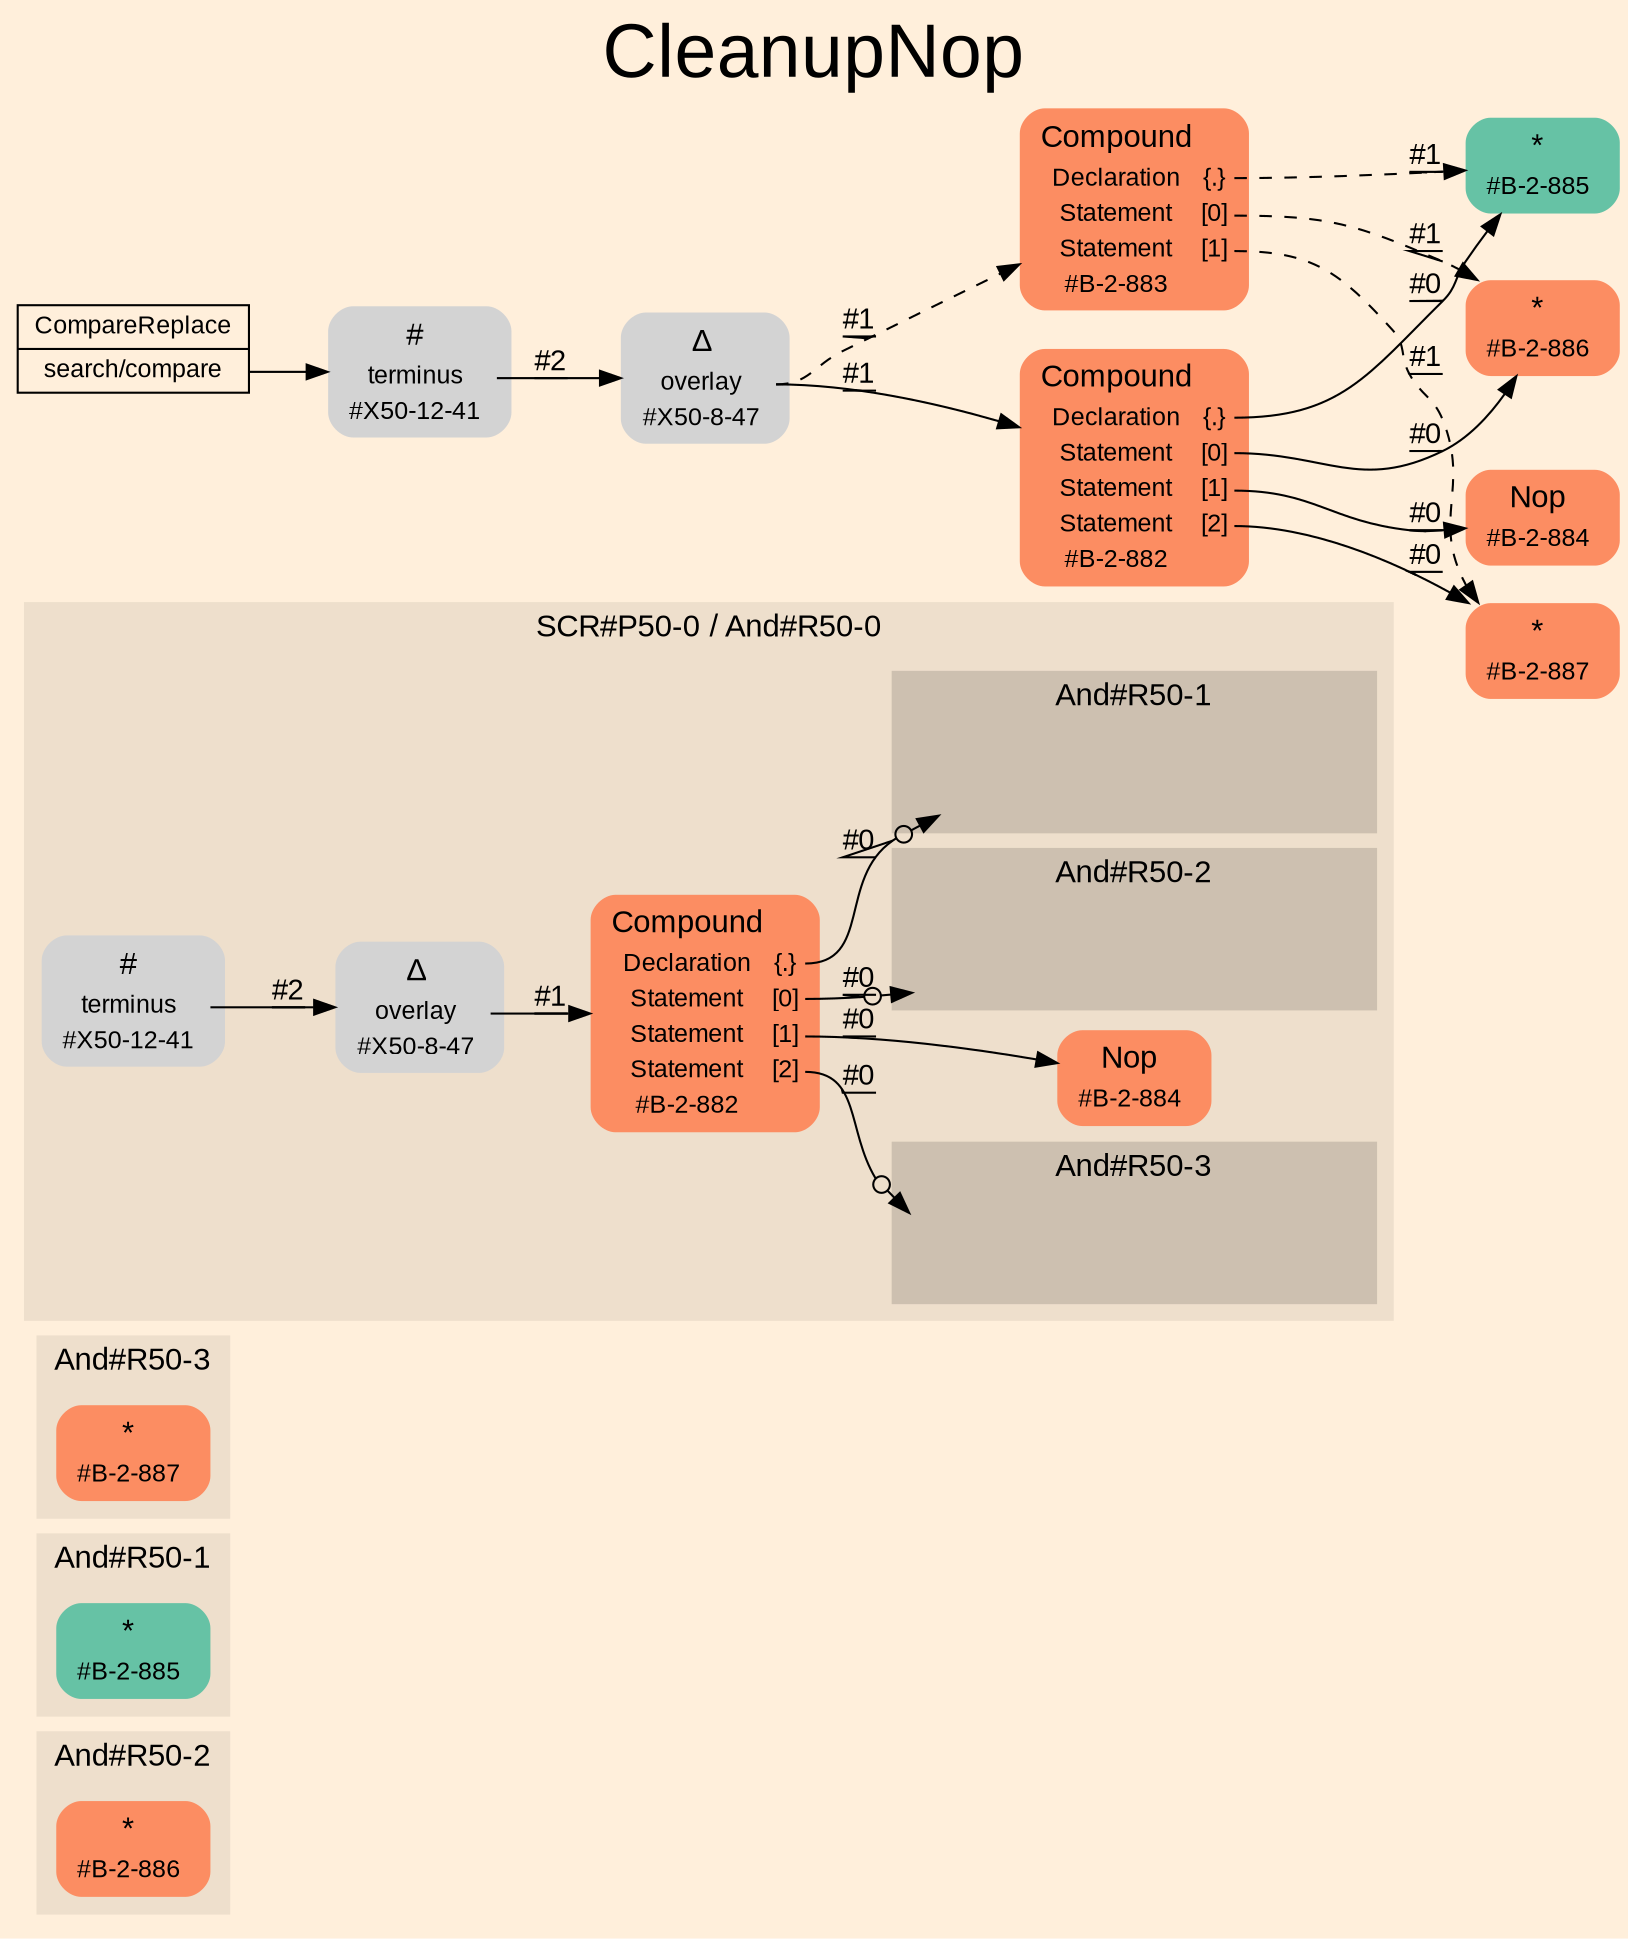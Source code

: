 digraph "CleanupNop" {
label = "CleanupNop"
labelloc = t
fontsize = "36"
graph [
    rankdir = "LR"
    ranksep = 0.3
    bgcolor = antiquewhite1
    color = black
    fontcolor = black
    fontname = "Arial"
];
node [
    fontname = "Arial"
];
edge [
    fontname = "Arial"
];

// -------------------- figure And#R50-2 --------------------
// -------- region And#R50-2 ----------
subgraph "clusterAnd#R50-2" {
    label = "And#R50-2"
    style = "filled"
    color = antiquewhite2
    fontsize = "15"
    "And#R50-2/#B-2-886" [
        // -------- block And#R50-2/#B-2-886 ----------
        shape = "plaintext"
        fillcolor = "/set28/2"
        label = <<TABLE BORDER="0" CELLBORDER="0" CELLSPACING="0">
         <TR><TD><FONT POINT-SIZE="15.0">*</FONT></TD><TD></TD></TR>
         <TR><TD>#B-2-886</TD><TD PORT="port0"></TD></TR>
        </TABLE>>
        style = "rounded,filled"
        fontsize = "12"
    ];
    
}


// -------------------- figure And#R50-1 --------------------
// -------- region And#R50-1 ----------
subgraph "clusterAnd#R50-1" {
    label = "And#R50-1"
    style = "filled"
    color = antiquewhite2
    fontsize = "15"
    "And#R50-1/#B-2-885" [
        // -------- block And#R50-1/#B-2-885 ----------
        shape = "plaintext"
        fillcolor = "/set28/1"
        label = <<TABLE BORDER="0" CELLBORDER="0" CELLSPACING="0">
         <TR><TD><FONT POINT-SIZE="15.0">*</FONT></TD><TD></TD></TR>
         <TR><TD>#B-2-885</TD><TD PORT="port0"></TD></TR>
        </TABLE>>
        style = "rounded,filled"
        fontsize = "12"
    ];
    
}


// -------------------- figure And#R50-3 --------------------
// -------- region And#R50-3 ----------
subgraph "clusterAnd#R50-3" {
    label = "And#R50-3"
    style = "filled"
    color = antiquewhite2
    fontsize = "15"
    "And#R50-3/#B-2-887" [
        // -------- block And#R50-3/#B-2-887 ----------
        shape = "plaintext"
        fillcolor = "/set28/2"
        label = <<TABLE BORDER="0" CELLBORDER="0" CELLSPACING="0">
         <TR><TD><FONT POINT-SIZE="15.0">*</FONT></TD><TD></TD></TR>
         <TR><TD>#B-2-887</TD><TD PORT="port0"></TD></TR>
        </TABLE>>
        style = "rounded,filled"
        fontsize = "12"
    ];
    
}


// -------------------- figure And#R50-0 --------------------
// -------- region And#R50-0 ----------
subgraph "clusterAnd#R50-0" {
    label = "SCR#P50-0 / And#R50-0"
    style = "filled"
    color = antiquewhite2
    fontsize = "15"
    "And#R50-0/#X50-12-41" [
        // -------- block And#R50-0/#X50-12-41 ----------
        shape = "plaintext"
        label = <<TABLE BORDER="0" CELLBORDER="0" CELLSPACING="0">
         <TR><TD><FONT POINT-SIZE="15.0">#</FONT></TD><TD></TD></TR>
         <TR><TD>terminus</TD><TD PORT="port0"></TD></TR>
         <TR><TD>#X50-12-41</TD><TD PORT="port1"></TD></TR>
        </TABLE>>
        style = "rounded,filled"
        fontsize = "12"
    ];
    
    "And#R50-0/#B-2-882" [
        // -------- block And#R50-0/#B-2-882 ----------
        shape = "plaintext"
        fillcolor = "/set28/2"
        label = <<TABLE BORDER="0" CELLBORDER="0" CELLSPACING="0">
         <TR><TD><FONT POINT-SIZE="15.0">Compound</FONT></TD><TD></TD></TR>
         <TR><TD>Declaration</TD><TD PORT="port0">{.}</TD></TR>
         <TR><TD>Statement</TD><TD PORT="port1">[0]</TD></TR>
         <TR><TD>Statement</TD><TD PORT="port2">[1]</TD></TR>
         <TR><TD>Statement</TD><TD PORT="port3">[2]</TD></TR>
         <TR><TD>#B-2-882</TD><TD PORT="port4"></TD></TR>
        </TABLE>>
        style = "rounded,filled"
        fontsize = "12"
    ];
    
    "And#R50-0/#X50-8-47" [
        // -------- block And#R50-0/#X50-8-47 ----------
        shape = "plaintext"
        label = <<TABLE BORDER="0" CELLBORDER="0" CELLSPACING="0">
         <TR><TD><FONT POINT-SIZE="15.0">Δ</FONT></TD><TD></TD></TR>
         <TR><TD>overlay</TD><TD PORT="port0"></TD></TR>
         <TR><TD>#X50-8-47</TD><TD PORT="port1"></TD></TR>
        </TABLE>>
        style = "rounded,filled"
        fontsize = "12"
    ];
    
    "And#R50-0/#B-2-884" [
        // -------- block And#R50-0/#B-2-884 ----------
        shape = "plaintext"
        fillcolor = "/set28/2"
        label = <<TABLE BORDER="0" CELLBORDER="0" CELLSPACING="0">
         <TR><TD><FONT POINT-SIZE="15.0">Nop</FONT></TD><TD></TD></TR>
         <TR><TD>#B-2-884</TD><TD PORT="port0"></TD></TR>
        </TABLE>>
        style = "rounded,filled"
        fontsize = "12"
    ];
    
    // -------- region And#R50-0/And#R50-1 ----------
    subgraph "clusterAnd#R50-0/And#R50-1" {
        label = "And#R50-1"
        style = "filled"
        color = antiquewhite3
        fontsize = "15"
        "And#R50-0/And#R50-1/#B-2-885" [
            // -------- block And#R50-0/And#R50-1/#B-2-885 ----------
            shape = none
            fillcolor = "/set28/1"
            style = "invisible"
        ];
        
    }
    
    // -------- region And#R50-0/And#R50-2 ----------
    subgraph "clusterAnd#R50-0/And#R50-2" {
        label = "And#R50-2"
        style = "filled"
        color = antiquewhite3
        fontsize = "15"
        "And#R50-0/And#R50-2/#B-2-886" [
            // -------- block And#R50-0/And#R50-2/#B-2-886 ----------
            shape = none
            fillcolor = "/set28/2"
            style = "invisible"
        ];
        
    }
    
    // -------- region And#R50-0/And#R50-3 ----------
    subgraph "clusterAnd#R50-0/And#R50-3" {
        label = "And#R50-3"
        style = "filled"
        color = antiquewhite3
        fontsize = "15"
        "And#R50-0/And#R50-3/#B-2-887" [
            // -------- block And#R50-0/And#R50-3/#B-2-887 ----------
            shape = none
            fillcolor = "/set28/2"
            style = "invisible"
        ];
        
    }
    
}

"And#R50-0/#X50-12-41":port0 -> "And#R50-0/#X50-8-47" [
    label = "#2"
    decorate = true
    color = black
    fontcolor = black
];

"And#R50-0/#B-2-882":port0 -> "And#R50-0/And#R50-1/#B-2-885" [
    arrowhead="normalnoneodot"
    label = "#0"
    decorate = true
    color = black
    fontcolor = black
];

"And#R50-0/#B-2-882":port1 -> "And#R50-0/And#R50-2/#B-2-886" [
    arrowhead="normalnoneodot"
    label = "#0"
    decorate = true
    color = black
    fontcolor = black
];

"And#R50-0/#B-2-882":port2 -> "And#R50-0/#B-2-884" [
    label = "#0"
    decorate = true
    color = black
    fontcolor = black
];

"And#R50-0/#B-2-882":port3 -> "And#R50-0/And#R50-3/#B-2-887" [
    arrowhead="normalnoneodot"
    label = "#0"
    decorate = true
    color = black
    fontcolor = black
];

"And#R50-0/#X50-8-47":port0 -> "And#R50-0/#B-2-882" [
    label = "#1"
    decorate = true
    color = black
    fontcolor = black
];


// -------------------- transformation figure --------------------
"CR#X50-10-50" [
    // -------- block CR#X50-10-50 ----------
    shape = "record"
    fillcolor = antiquewhite1
    label = "<fixed> CompareReplace | <port0> search/compare"
    style = "filled"
    fontsize = "12"
    color = black
    fontcolor = black
];

"#X50-12-41" [
    // -------- block #X50-12-41 ----------
    shape = "plaintext"
    label = <<TABLE BORDER="0" CELLBORDER="0" CELLSPACING="0">
     <TR><TD><FONT POINT-SIZE="15.0">#</FONT></TD><TD></TD></TR>
     <TR><TD>terminus</TD><TD PORT="port0"></TD></TR>
     <TR><TD>#X50-12-41</TD><TD PORT="port1"></TD></TR>
    </TABLE>>
    style = "rounded,filled"
    fontsize = "12"
];

"#X50-8-47" [
    // -------- block #X50-8-47 ----------
    shape = "plaintext"
    label = <<TABLE BORDER="0" CELLBORDER="0" CELLSPACING="0">
     <TR><TD><FONT POINT-SIZE="15.0">Δ</FONT></TD><TD></TD></TR>
     <TR><TD>overlay</TD><TD PORT="port0"></TD></TR>
     <TR><TD>#X50-8-47</TD><TD PORT="port1"></TD></TR>
    </TABLE>>
    style = "rounded,filled"
    fontsize = "12"
];

"#B-2-882" [
    // -------- block #B-2-882 ----------
    shape = "plaintext"
    fillcolor = "/set28/2"
    label = <<TABLE BORDER="0" CELLBORDER="0" CELLSPACING="0">
     <TR><TD><FONT POINT-SIZE="15.0">Compound</FONT></TD><TD></TD></TR>
     <TR><TD>Declaration</TD><TD PORT="port0">{.}</TD></TR>
     <TR><TD>Statement</TD><TD PORT="port1">[0]</TD></TR>
     <TR><TD>Statement</TD><TD PORT="port2">[1]</TD></TR>
     <TR><TD>Statement</TD><TD PORT="port3">[2]</TD></TR>
     <TR><TD>#B-2-882</TD><TD PORT="port4"></TD></TR>
    </TABLE>>
    style = "rounded,filled"
    fontsize = "12"
];

"#B-2-885" [
    // -------- block #B-2-885 ----------
    shape = "plaintext"
    fillcolor = "/set28/1"
    label = <<TABLE BORDER="0" CELLBORDER="0" CELLSPACING="0">
     <TR><TD><FONT POINT-SIZE="15.0">*</FONT></TD><TD></TD></TR>
     <TR><TD>#B-2-885</TD><TD PORT="port0"></TD></TR>
    </TABLE>>
    style = "rounded,filled"
    fontsize = "12"
];

"#B-2-886" [
    // -------- block #B-2-886 ----------
    shape = "plaintext"
    fillcolor = "/set28/2"
    label = <<TABLE BORDER="0" CELLBORDER="0" CELLSPACING="0">
     <TR><TD><FONT POINT-SIZE="15.0">*</FONT></TD><TD></TD></TR>
     <TR><TD>#B-2-886</TD><TD PORT="port0"></TD></TR>
    </TABLE>>
    style = "rounded,filled"
    fontsize = "12"
];

"#B-2-884" [
    // -------- block #B-2-884 ----------
    shape = "plaintext"
    fillcolor = "/set28/2"
    label = <<TABLE BORDER="0" CELLBORDER="0" CELLSPACING="0">
     <TR><TD><FONT POINT-SIZE="15.0">Nop</FONT></TD><TD></TD></TR>
     <TR><TD>#B-2-884</TD><TD PORT="port0"></TD></TR>
    </TABLE>>
    style = "rounded,filled"
    fontsize = "12"
];

"#B-2-887" [
    // -------- block #B-2-887 ----------
    shape = "plaintext"
    fillcolor = "/set28/2"
    label = <<TABLE BORDER="0" CELLBORDER="0" CELLSPACING="0">
     <TR><TD><FONT POINT-SIZE="15.0">*</FONT></TD><TD></TD></TR>
     <TR><TD>#B-2-887</TD><TD PORT="port0"></TD></TR>
    </TABLE>>
    style = "rounded,filled"
    fontsize = "12"
];

"#B-2-883" [
    // -------- block #B-2-883 ----------
    shape = "plaintext"
    fillcolor = "/set28/2"
    label = <<TABLE BORDER="0" CELLBORDER="0" CELLSPACING="0">
     <TR><TD><FONT POINT-SIZE="15.0">Compound</FONT></TD><TD></TD></TR>
     <TR><TD>Declaration</TD><TD PORT="port0">{.}</TD></TR>
     <TR><TD>Statement</TD><TD PORT="port1">[0]</TD></TR>
     <TR><TD>Statement</TD><TD PORT="port2">[1]</TD></TR>
     <TR><TD>#B-2-883</TD><TD PORT="port3"></TD></TR>
    </TABLE>>
    style = "rounded,filled"
    fontsize = "12"
];

"CR#X50-10-50":port0 -> "#X50-12-41" [
    label = ""
    decorate = true
    color = black
    fontcolor = black
];

"#X50-12-41":port0 -> "#X50-8-47" [
    label = "#2"
    decorate = true
    color = black
    fontcolor = black
];

"#X50-8-47":port0 -> "#B-2-882" [
    label = "#1"
    decorate = true
    color = black
    fontcolor = black
];

"#X50-8-47":port0 -> "#B-2-883" [
    style="dashed"
    label = "#1"
    decorate = true
    color = black
    fontcolor = black
];

"#B-2-882":port0 -> "#B-2-885" [
    label = "#0"
    decorate = true
    color = black
    fontcolor = black
];

"#B-2-882":port1 -> "#B-2-886" [
    label = "#0"
    decorate = true
    color = black
    fontcolor = black
];

"#B-2-882":port2 -> "#B-2-884" [
    label = "#0"
    decorate = true
    color = black
    fontcolor = black
];

"#B-2-882":port3 -> "#B-2-887" [
    label = "#0"
    decorate = true
    color = black
    fontcolor = black
];

"#B-2-883":port0 -> "#B-2-885" [
    style="dashed"
    label = "#1"
    decorate = true
    color = black
    fontcolor = black
];

"#B-2-883":port1 -> "#B-2-886" [
    style="dashed"
    label = "#1"
    decorate = true
    color = black
    fontcolor = black
];

"#B-2-883":port2 -> "#B-2-887" [
    style="dashed"
    label = "#1"
    decorate = true
    color = black
    fontcolor = black
];


}

